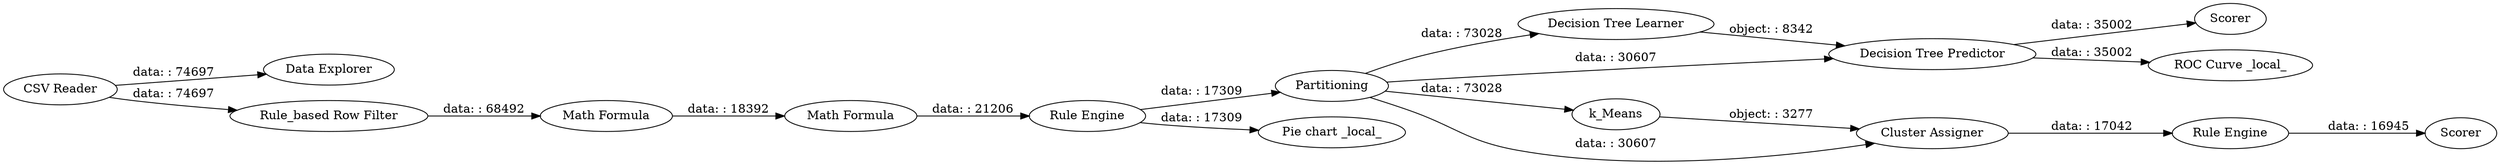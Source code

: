 digraph {
	"1886816584807177465_4" [label="Math Formula"]
	"1886816584807177465_8" [label="Decision Tree Learner"]
	"1886816584807177465_1" [label="CSV Reader"]
	"1886816584807177465_11" [label="ROC Curve _local_"]
	"1886816584807177465_15" [label=Scorer]
	"1886816584807177465_2" [label="Data Explorer"]
	"1886816584807177465_13" [label="Cluster Assigner"]
	"1886816584807177465_7" [label=Partitioning]
	"1886816584807177465_3" [label="Rule_based Row Filter"]
	"1886816584807177465_5" [label="Math Formula"]
	"1886816584807177465_16" [label="Pie chart _local_"]
	"1886816584807177465_14" [label="Rule Engine"]
	"1886816584807177465_9" [label="Decision Tree Predictor"]
	"1886816584807177465_10" [label=Scorer]
	"1886816584807177465_12" [label=k_Means]
	"1886816584807177465_6" [label="Rule Engine"]
	"1886816584807177465_7" -> "1886816584807177465_12" [label="data: : 73028"]
	"1886816584807177465_1" -> "1886816584807177465_2" [label="data: : 74697"]
	"1886816584807177465_7" -> "1886816584807177465_9" [label="data: : 30607"]
	"1886816584807177465_8" -> "1886816584807177465_9" [label="object: : 8342"]
	"1886816584807177465_12" -> "1886816584807177465_13" [label="object: : 3277"]
	"1886816584807177465_6" -> "1886816584807177465_7" [label="data: : 17309"]
	"1886816584807177465_14" -> "1886816584807177465_15" [label="data: : 16945"]
	"1886816584807177465_4" -> "1886816584807177465_5" [label="data: : 18392"]
	"1886816584807177465_7" -> "1886816584807177465_13" [label="data: : 30607"]
	"1886816584807177465_1" -> "1886816584807177465_3" [label="data: : 74697"]
	"1886816584807177465_5" -> "1886816584807177465_6" [label="data: : 21206"]
	"1886816584807177465_9" -> "1886816584807177465_11" [label="data: : 35002"]
	"1886816584807177465_7" -> "1886816584807177465_8" [label="data: : 73028"]
	"1886816584807177465_9" -> "1886816584807177465_10" [label="data: : 35002"]
	"1886816584807177465_6" -> "1886816584807177465_16" [label="data: : 17309"]
	"1886816584807177465_13" -> "1886816584807177465_14" [label="data: : 17042"]
	"1886816584807177465_3" -> "1886816584807177465_4" [label="data: : 68492"]
	rankdir=LR
}
